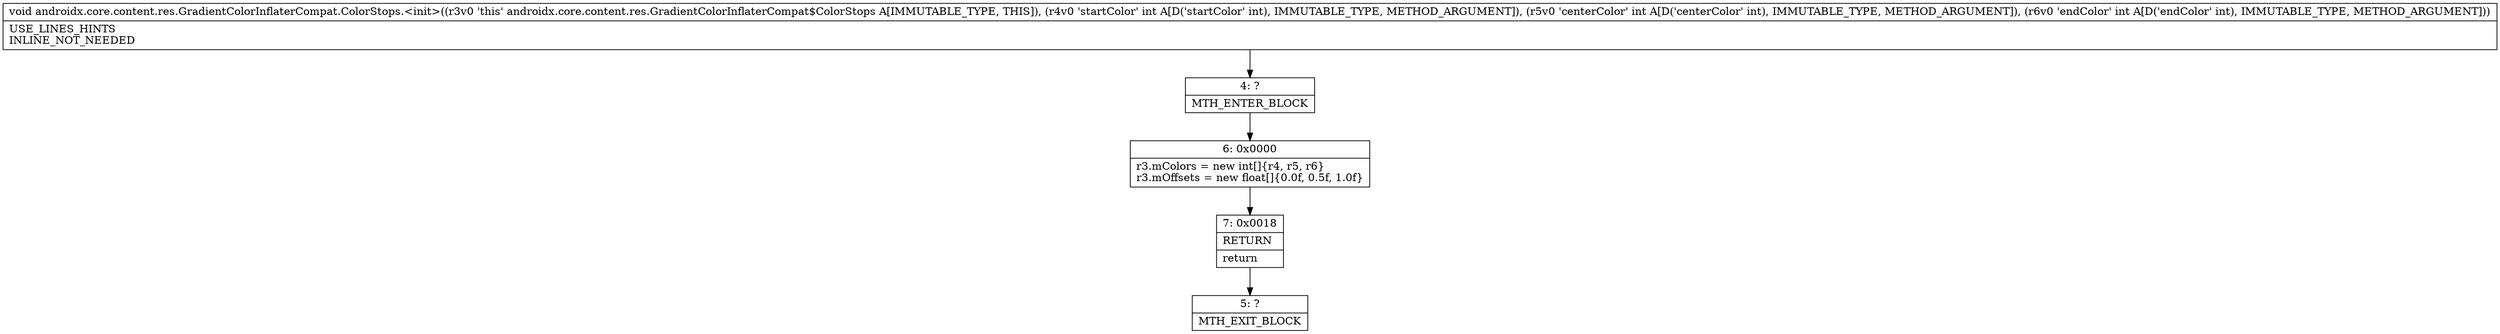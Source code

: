 digraph "CFG forandroidx.core.content.res.GradientColorInflaterCompat.ColorStops.\<init\>(III)V" {
Node_4 [shape=record,label="{4\:\ ?|MTH_ENTER_BLOCK\l}"];
Node_6 [shape=record,label="{6\:\ 0x0000|r3.mColors = new int[]\{r4, r5, r6\}\lr3.mOffsets = new float[]\{0.0f, 0.5f, 1.0f\}\l}"];
Node_7 [shape=record,label="{7\:\ 0x0018|RETURN\l|return\l}"];
Node_5 [shape=record,label="{5\:\ ?|MTH_EXIT_BLOCK\l}"];
MethodNode[shape=record,label="{void androidx.core.content.res.GradientColorInflaterCompat.ColorStops.\<init\>((r3v0 'this' androidx.core.content.res.GradientColorInflaterCompat$ColorStops A[IMMUTABLE_TYPE, THIS]), (r4v0 'startColor' int A[D('startColor' int), IMMUTABLE_TYPE, METHOD_ARGUMENT]), (r5v0 'centerColor' int A[D('centerColor' int), IMMUTABLE_TYPE, METHOD_ARGUMENT]), (r6v0 'endColor' int A[D('endColor' int), IMMUTABLE_TYPE, METHOD_ARGUMENT]))  | USE_LINES_HINTS\lINLINE_NOT_NEEDED\l}"];
MethodNode -> Node_4;Node_4 -> Node_6;
Node_6 -> Node_7;
Node_7 -> Node_5;
}

